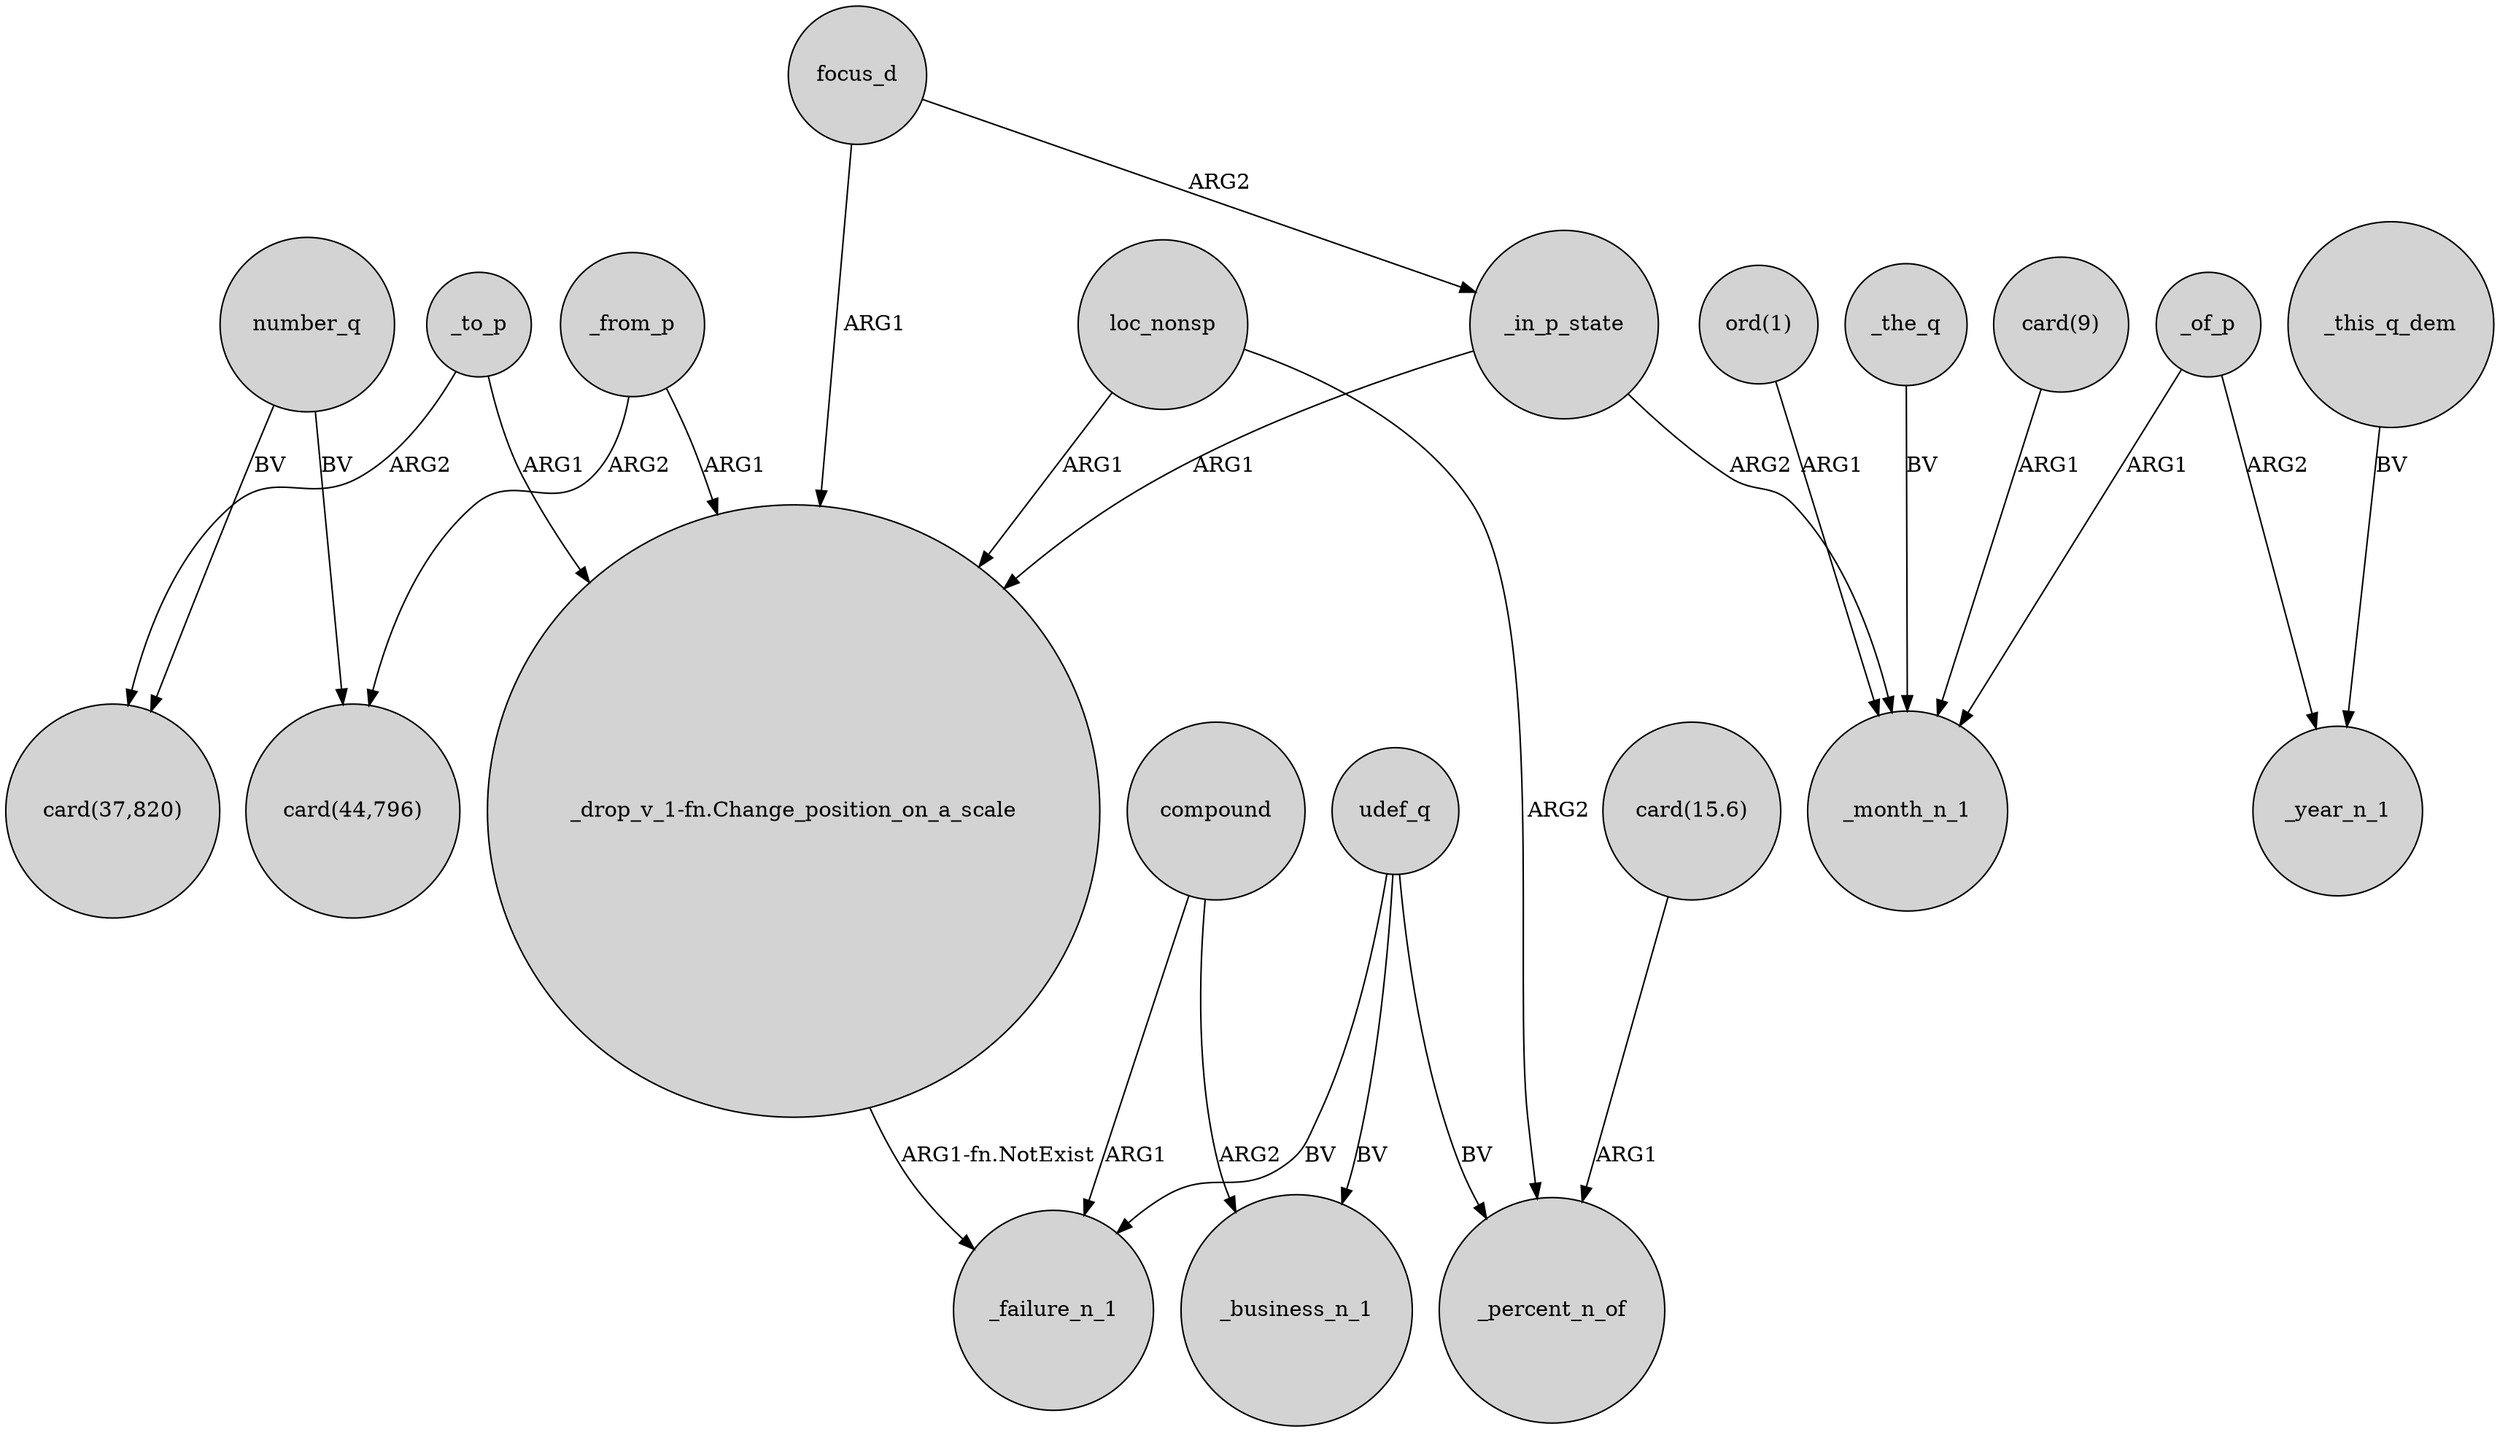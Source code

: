 digraph {
	node [shape=circle style=filled]
	_from_p -> "card(44,796)" [label=ARG2]
	"card(15.6)" -> _percent_n_of [label=ARG1]
	_of_p -> _year_n_1 [label=ARG2]
	_in_p_state -> "_drop_v_1-fn.Change_position_on_a_scale" [label=ARG1]
	focus_d -> _in_p_state [label=ARG2]
	number_q -> "card(37,820)" [label=BV]
	loc_nonsp -> "_drop_v_1-fn.Change_position_on_a_scale" [label=ARG1]
	_to_p -> "card(37,820)" [label=ARG2]
	_the_q -> _month_n_1 [label=BV]
	compound -> _failure_n_1 [label=ARG1]
	_to_p -> "_drop_v_1-fn.Change_position_on_a_scale" [label=ARG1]
	"card(9)" -> _month_n_1 [label=ARG1]
	loc_nonsp -> _percent_n_of [label=ARG2]
	number_q -> "card(44,796)" [label=BV]
	udef_q -> _failure_n_1 [label=BV]
	_of_p -> _month_n_1 [label=ARG1]
	compound -> _business_n_1 [label=ARG2]
	focus_d -> "_drop_v_1-fn.Change_position_on_a_scale" [label=ARG1]
	udef_q -> _business_n_1 [label=BV]
	_from_p -> "_drop_v_1-fn.Change_position_on_a_scale" [label=ARG1]
	udef_q -> _percent_n_of [label=BV]
	"ord(1)" -> _month_n_1 [label=ARG1]
	"_drop_v_1-fn.Change_position_on_a_scale" -> _failure_n_1 [label="ARG1-fn.NotExist"]
	_in_p_state -> _month_n_1 [label=ARG2]
	_this_q_dem -> _year_n_1 [label=BV]
}
